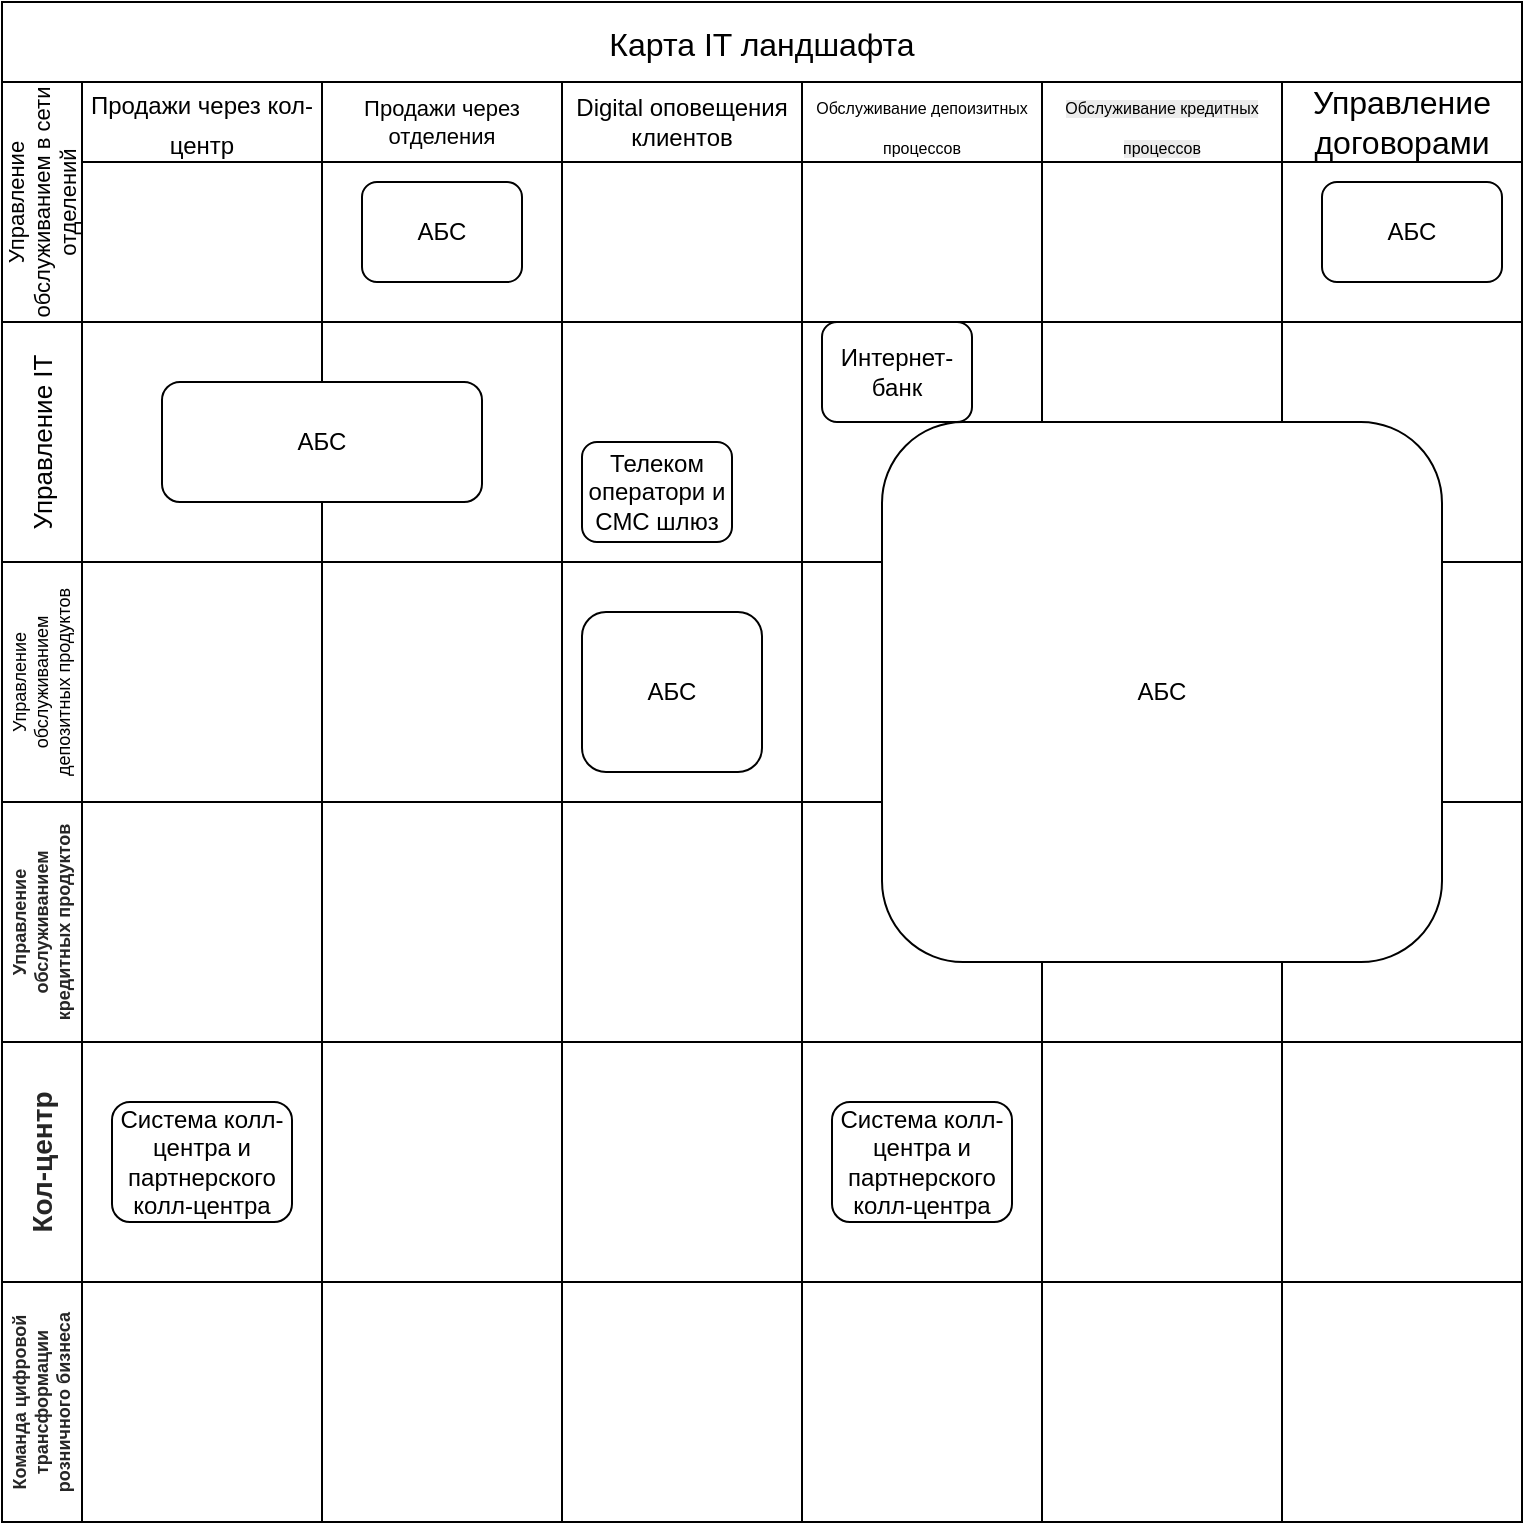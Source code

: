 <mxfile version="28.2.5">
  <diagram name="Page-1" id="bYYrPaIazVaOxOsgDP2t">
    <mxGraphModel dx="1234" dy="790" grid="1" gridSize="10" guides="1" tooltips="1" connect="1" arrows="1" fold="1" page="1" pageScale="1" pageWidth="850" pageHeight="1100" math="0" shadow="0">
      <root>
        <mxCell id="0" />
        <mxCell id="1" parent="0" />
        <mxCell id="tSm57p85NiVRZvMlqGjC-77" value="Карта IT ландшафта" style="shape=table;childLayout=tableLayout;startSize=40;collapsible=0;recursiveResize=0;expand=0;fontSize=16;" vertex="1" parent="1">
          <mxGeometry x="270" y="220" width="760" height="760" as="geometry" />
        </mxCell>
        <mxCell id="tSm57p85NiVRZvMlqGjC-78" value="Управление обслуживанием в сети отделений" style="shape=tableRow;horizontal=0;swimlaneHead=0;swimlaneBody=0;top=0;left=0;strokeColor=inherit;bottom=0;right=0;dropTarget=0;fontStyle=0;fillColor=none;points=[[0,0.5],[1,0.5]];portConstraint=eastwest;startSize=40;collapsible=0;recursiveResize=0;expand=0;fontSize=11;html=1;whiteSpace=wrap;" vertex="1" parent="tSm57p85NiVRZvMlqGjC-77">
          <mxGeometry y="40" width="760" height="120" as="geometry" />
        </mxCell>
        <mxCell id="tSm57p85NiVRZvMlqGjC-79" value="&lt;font style=&quot;font-size: 12px;&quot;&gt;Продажи через кол-центр&lt;/font&gt;" style="swimlane;swimlaneHead=0;swimlaneBody=0;fontStyle=0;strokeColor=inherit;connectable=0;fillColor=none;startSize=40;collapsible=0;recursiveResize=0;expand=0;fontSize=16;html=1;whiteSpace=wrap;" vertex="1" parent="tSm57p85NiVRZvMlqGjC-78">
          <mxGeometry x="40" width="120" height="120" as="geometry">
            <mxRectangle width="120" height="120" as="alternateBounds" />
          </mxGeometry>
        </mxCell>
        <mxCell id="tSm57p85NiVRZvMlqGjC-80" value="Продажи через отделения" style="swimlane;swimlaneHead=0;swimlaneBody=0;fontStyle=0;strokeColor=inherit;connectable=0;fillColor=none;startSize=40;collapsible=0;recursiveResize=0;expand=0;fontSize=11;html=1;whiteSpace=wrap;" vertex="1" parent="tSm57p85NiVRZvMlqGjC-78">
          <mxGeometry x="160" width="120" height="120" as="geometry">
            <mxRectangle width="120" height="120" as="alternateBounds" />
          </mxGeometry>
        </mxCell>
        <mxCell id="tSm57p85NiVRZvMlqGjC-150" value="АБС" style="rounded=1;whiteSpace=wrap;html=1;" vertex="1" parent="tSm57p85NiVRZvMlqGjC-80">
          <mxGeometry x="20" y="50" width="80" height="50" as="geometry" />
        </mxCell>
        <mxCell id="tSm57p85NiVRZvMlqGjC-81" value="Digital оповещения клиентов" style="swimlane;swimlaneHead=0;swimlaneBody=0;fontStyle=0;strokeColor=inherit;connectable=0;fillColor=none;startSize=40;collapsible=0;recursiveResize=0;expand=0;fontSize=12;html=1;whiteSpace=wrap;" vertex="1" parent="tSm57p85NiVRZvMlqGjC-78">
          <mxGeometry x="280" width="120" height="120" as="geometry">
            <mxRectangle width="120" height="120" as="alternateBounds" />
          </mxGeometry>
        </mxCell>
        <mxCell id="tSm57p85NiVRZvMlqGjC-106" value="&lt;font style=&quot;font-size: 8px;&quot;&gt;Обслуживание депоизитных процессов&lt;/font&gt;" style="swimlane;swimlaneHead=0;swimlaneBody=0;fontStyle=0;strokeColor=inherit;connectable=0;fillColor=none;startSize=40;collapsible=0;recursiveResize=0;expand=0;fontSize=16;html=1;whiteSpace=wrap;" vertex="1" parent="tSm57p85NiVRZvMlqGjC-78">
          <mxGeometry x="400" width="120" height="120" as="geometry">
            <mxRectangle width="120" height="120" as="alternateBounds" />
          </mxGeometry>
        </mxCell>
        <mxCell id="tSm57p85NiVRZvMlqGjC-135" value="&lt;span style=&quot;color: rgb(0, 0, 0); font-family: Helvetica; font-size: 8px; font-style: normal; font-variant-ligatures: normal; font-variant-caps: normal; font-weight: 400; letter-spacing: normal; orphans: 2; text-align: center; text-indent: 0px; text-transform: none; widows: 2; word-spacing: 0px; -webkit-text-stroke-width: 0px; white-space: normal; background-color: rgb(236, 236, 236); text-decoration-thickness: initial; text-decoration-style: initial; text-decoration-color: initial; float: none; display: inline !important;&quot;&gt;Обслуживание кредитных процессов&lt;/span&gt;" style="swimlane;swimlaneHead=0;swimlaneBody=0;fontStyle=0;strokeColor=inherit;connectable=0;fillColor=none;startSize=40;collapsible=0;recursiveResize=0;expand=0;fontSize=16;html=1;whiteSpace=wrap;" vertex="1" parent="tSm57p85NiVRZvMlqGjC-78">
          <mxGeometry x="520" width="120" height="120" as="geometry">
            <mxRectangle width="120" height="120" as="alternateBounds" />
          </mxGeometry>
        </mxCell>
        <mxCell id="tSm57p85NiVRZvMlqGjC-129" value="Управление договорами" style="swimlane;swimlaneHead=0;swimlaneBody=0;fontStyle=0;strokeColor=inherit;connectable=0;fillColor=none;startSize=40;collapsible=0;recursiveResize=0;expand=0;fontSize=16;html=1;whiteSpace=wrap;" vertex="1" parent="tSm57p85NiVRZvMlqGjC-78">
          <mxGeometry x="640" width="120" height="120" as="geometry">
            <mxRectangle width="120" height="120" as="alternateBounds" />
          </mxGeometry>
        </mxCell>
        <mxCell id="tSm57p85NiVRZvMlqGjC-151" value="АБС" style="rounded=1;whiteSpace=wrap;html=1;" vertex="1" parent="tSm57p85NiVRZvMlqGjC-129">
          <mxGeometry x="20" y="50" width="90" height="50" as="geometry" />
        </mxCell>
        <mxCell id="tSm57p85NiVRZvMlqGjC-82" value="Управление IT" style="shape=tableRow;horizontal=0;swimlaneHead=0;swimlaneBody=0;top=0;left=0;strokeColor=inherit;bottom=0;right=0;dropTarget=0;fontStyle=0;fillColor=none;points=[[0,0.5],[1,0.5]];portConstraint=eastwest;startSize=40;collapsible=0;recursiveResize=0;expand=0;fontSize=13;html=1;whiteSpace=wrap;" vertex="1" parent="tSm57p85NiVRZvMlqGjC-77">
          <mxGeometry y="160" width="760" height="120" as="geometry" />
        </mxCell>
        <mxCell id="tSm57p85NiVRZvMlqGjC-83" value="" style="swimlane;swimlaneHead=0;swimlaneBody=0;fontStyle=0;connectable=0;strokeColor=inherit;fillColor=none;startSize=0;collapsible=0;recursiveResize=0;expand=0;fontSize=16;" vertex="1" parent="tSm57p85NiVRZvMlqGjC-82">
          <mxGeometry x="40" width="120" height="120" as="geometry">
            <mxRectangle width="120" height="120" as="alternateBounds" />
          </mxGeometry>
        </mxCell>
        <mxCell id="tSm57p85NiVRZvMlqGjC-84" value="" style="swimlane;swimlaneHead=0;swimlaneBody=0;fontStyle=0;connectable=0;strokeColor=inherit;fillColor=none;startSize=0;collapsible=0;recursiveResize=0;expand=0;fontSize=16;" vertex="1" parent="tSm57p85NiVRZvMlqGjC-82">
          <mxGeometry x="160" width="120" height="120" as="geometry">
            <mxRectangle width="120" height="120" as="alternateBounds" />
          </mxGeometry>
        </mxCell>
        <mxCell id="tSm57p85NiVRZvMlqGjC-85" value="" style="swimlane;swimlaneHead=0;swimlaneBody=0;fontStyle=0;connectable=0;strokeColor=inherit;fillColor=none;startSize=0;collapsible=0;recursiveResize=0;expand=0;fontSize=16;" vertex="1" parent="tSm57p85NiVRZvMlqGjC-82">
          <mxGeometry x="280" width="120" height="120" as="geometry">
            <mxRectangle width="120" height="120" as="alternateBounds" />
          </mxGeometry>
        </mxCell>
        <mxCell id="tSm57p85NiVRZvMlqGjC-144" style="swimlane;swimlaneHead=0;swimlaneBody=0;fontStyle=0;connectable=0;strokeColor=inherit;fillColor=none;startSize=0;collapsible=0;recursiveResize=0;expand=0;fontSize=16;" vertex="1" parent="tSm57p85NiVRZvMlqGjC-85">
          <mxGeometry x="-10" y="10" width="120" height="120" as="geometry">
            <mxRectangle width="120" height="120" as="alternateBounds" />
          </mxGeometry>
        </mxCell>
        <mxCell id="tSm57p85NiVRZvMlqGjC-145" value="Телеком оператори и СМС шлюз" style="rounded=1;whiteSpace=wrap;html=1;" vertex="1" parent="tSm57p85NiVRZvMlqGjC-144">
          <mxGeometry x="20" y="50" width="75" height="50" as="geometry" />
        </mxCell>
        <mxCell id="tSm57p85NiVRZvMlqGjC-107" style="swimlane;swimlaneHead=0;swimlaneBody=0;fontStyle=0;connectable=0;strokeColor=inherit;fillColor=none;startSize=0;collapsible=0;recursiveResize=0;expand=0;fontSize=16;" vertex="1" parent="tSm57p85NiVRZvMlqGjC-82">
          <mxGeometry x="400" width="120" height="120" as="geometry">
            <mxRectangle width="120" height="120" as="alternateBounds" />
          </mxGeometry>
        </mxCell>
        <mxCell id="tSm57p85NiVRZvMlqGjC-152" value="Интернет-банк" style="rounded=1;whiteSpace=wrap;html=1;" vertex="1" parent="tSm57p85NiVRZvMlqGjC-107">
          <mxGeometry x="10" width="75" height="50" as="geometry" />
        </mxCell>
        <mxCell id="tSm57p85NiVRZvMlqGjC-136" style="swimlane;swimlaneHead=0;swimlaneBody=0;fontStyle=0;connectable=0;strokeColor=inherit;fillColor=none;startSize=0;collapsible=0;recursiveResize=0;expand=0;fontSize=16;" vertex="1" parent="tSm57p85NiVRZvMlqGjC-82">
          <mxGeometry x="520" width="120" height="120" as="geometry">
            <mxRectangle width="120" height="120" as="alternateBounds" />
          </mxGeometry>
        </mxCell>
        <mxCell id="tSm57p85NiVRZvMlqGjC-130" style="swimlane;swimlaneHead=0;swimlaneBody=0;fontStyle=0;connectable=0;strokeColor=inherit;fillColor=none;startSize=0;collapsible=0;recursiveResize=0;expand=0;fontSize=16;" vertex="1" parent="tSm57p85NiVRZvMlqGjC-82">
          <mxGeometry x="640" width="120" height="120" as="geometry">
            <mxRectangle width="120" height="120" as="alternateBounds" />
          </mxGeometry>
        </mxCell>
        <mxCell id="tSm57p85NiVRZvMlqGjC-86" value="Управление обслуживанием депозитных продуктов" style="shape=tableRow;horizontal=0;swimlaneHead=0;swimlaneBody=0;top=0;left=0;strokeColor=inherit;bottom=0;right=0;dropTarget=0;fontStyle=0;fillColor=none;points=[[0,0.5],[1,0.5]];portConstraint=eastwest;startSize=40;collapsible=0;recursiveResize=0;expand=0;fontSize=9;html=1;whiteSpace=wrap;" vertex="1" parent="tSm57p85NiVRZvMlqGjC-77">
          <mxGeometry y="280" width="760" height="120" as="geometry" />
        </mxCell>
        <mxCell id="tSm57p85NiVRZvMlqGjC-87" value="" style="swimlane;swimlaneHead=0;swimlaneBody=0;fontStyle=0;connectable=0;strokeColor=inherit;fillColor=none;startSize=0;collapsible=0;recursiveResize=0;expand=0;fontSize=16;" vertex="1" parent="tSm57p85NiVRZvMlqGjC-86">
          <mxGeometry x="40" width="120" height="120" as="geometry">
            <mxRectangle width="120" height="120" as="alternateBounds" />
          </mxGeometry>
        </mxCell>
        <mxCell id="tSm57p85NiVRZvMlqGjC-146" style="swimlane;swimlaneHead=0;swimlaneBody=0;fontStyle=0;connectable=0;strokeColor=inherit;fillColor=none;startSize=0;collapsible=0;recursiveResize=0;expand=0;fontSize=16;" vertex="1" parent="tSm57p85NiVRZvMlqGjC-87">
          <mxGeometry y="-10" width="120" height="120" as="geometry">
            <mxRectangle width="120" height="120" as="alternateBounds" />
          </mxGeometry>
        </mxCell>
        <mxCell id="tSm57p85NiVRZvMlqGjC-147" value="АБС" style="rounded=1;whiteSpace=wrap;html=1;" vertex="1" parent="tSm57p85NiVRZvMlqGjC-146">
          <mxGeometry x="40" y="-80" width="160" height="60" as="geometry" />
        </mxCell>
        <mxCell id="tSm57p85NiVRZvMlqGjC-88" value="" style="swimlane;swimlaneHead=0;swimlaneBody=0;fontStyle=0;connectable=0;strokeColor=inherit;fillColor=none;startSize=0;collapsible=0;recursiveResize=0;expand=0;fontSize=16;" vertex="1" parent="tSm57p85NiVRZvMlqGjC-86">
          <mxGeometry x="160" width="120" height="120" as="geometry">
            <mxRectangle width="120" height="120" as="alternateBounds" />
          </mxGeometry>
        </mxCell>
        <mxCell id="tSm57p85NiVRZvMlqGjC-89" value="" style="swimlane;swimlaneHead=0;swimlaneBody=0;fontStyle=0;connectable=0;strokeColor=inherit;fillColor=none;startSize=0;collapsible=0;recursiveResize=0;expand=0;fontSize=16;" vertex="1" parent="tSm57p85NiVRZvMlqGjC-86">
          <mxGeometry x="280" width="120" height="120" as="geometry">
            <mxRectangle width="120" height="120" as="alternateBounds" />
          </mxGeometry>
        </mxCell>
        <mxCell id="tSm57p85NiVRZvMlqGjC-153" value="АБС" style="rounded=1;whiteSpace=wrap;html=1;" vertex="1" parent="tSm57p85NiVRZvMlqGjC-89">
          <mxGeometry x="10" y="25" width="90" height="80" as="geometry" />
        </mxCell>
        <mxCell id="tSm57p85NiVRZvMlqGjC-108" style="swimlane;swimlaneHead=0;swimlaneBody=0;fontStyle=0;connectable=0;strokeColor=inherit;fillColor=none;startSize=0;collapsible=0;recursiveResize=0;expand=0;fontSize=16;" vertex="1" parent="tSm57p85NiVRZvMlqGjC-86">
          <mxGeometry x="400" width="120" height="120" as="geometry">
            <mxRectangle width="120" height="120" as="alternateBounds" />
          </mxGeometry>
        </mxCell>
        <mxCell id="tSm57p85NiVRZvMlqGjC-137" style="swimlane;swimlaneHead=0;swimlaneBody=0;fontStyle=0;connectable=0;strokeColor=inherit;fillColor=none;startSize=0;collapsible=0;recursiveResize=0;expand=0;fontSize=16;" vertex="1" parent="tSm57p85NiVRZvMlqGjC-86">
          <mxGeometry x="520" width="120" height="120" as="geometry">
            <mxRectangle width="120" height="120" as="alternateBounds" />
          </mxGeometry>
        </mxCell>
        <mxCell id="tSm57p85NiVRZvMlqGjC-148" value="АБС" style="rounded=1;whiteSpace=wrap;html=1;" vertex="1" parent="tSm57p85NiVRZvMlqGjC-137">
          <mxGeometry x="-80" y="-70" width="280" height="270" as="geometry" />
        </mxCell>
        <mxCell id="tSm57p85NiVRZvMlqGjC-131" style="swimlane;swimlaneHead=0;swimlaneBody=0;fontStyle=0;connectable=0;strokeColor=inherit;fillColor=none;startSize=0;collapsible=0;recursiveResize=0;expand=0;fontSize=16;" vertex="1" parent="tSm57p85NiVRZvMlqGjC-86">
          <mxGeometry x="640" width="120" height="120" as="geometry">
            <mxRectangle width="120" height="120" as="alternateBounds" />
          </mxGeometry>
        </mxCell>
        <mxCell id="tSm57p85NiVRZvMlqGjC-114" value="&lt;strong style=&quot;box-sizing: inherit; color: rgba(0, 0, 0, 0.85); font-family: &amp;quot;YS Text&amp;quot;, sans-serif; text-align: left; white-space-collapse: preserve-breaks; background-color: rgb(255, 255, 255);&quot;&gt;&lt;font&gt;Управление обслуживанием кредитных продуктов&lt;/font&gt;&lt;/strong&gt;" style="shape=tableRow;horizontal=0;swimlaneHead=0;swimlaneBody=0;top=0;left=0;strokeColor=inherit;bottom=0;right=0;dropTarget=0;fontStyle=0;fillColor=none;points=[[0,0.5],[1,0.5]];portConstraint=eastwest;startSize=40;collapsible=0;recursiveResize=0;expand=0;fontSize=9;html=1;whiteSpace=wrap;" vertex="1" parent="tSm57p85NiVRZvMlqGjC-77">
          <mxGeometry y="400" width="760" height="120" as="geometry" />
        </mxCell>
        <mxCell id="tSm57p85NiVRZvMlqGjC-115" style="swimlane;swimlaneHead=0;swimlaneBody=0;fontStyle=0;connectable=0;strokeColor=inherit;fillColor=none;startSize=0;collapsible=0;recursiveResize=0;expand=0;fontSize=16;" vertex="1" parent="tSm57p85NiVRZvMlqGjC-114">
          <mxGeometry x="40" width="120" height="120" as="geometry">
            <mxRectangle width="120" height="120" as="alternateBounds" />
          </mxGeometry>
        </mxCell>
        <mxCell id="tSm57p85NiVRZvMlqGjC-116" style="swimlane;swimlaneHead=0;swimlaneBody=0;fontStyle=0;connectable=0;strokeColor=inherit;fillColor=none;startSize=0;collapsible=0;recursiveResize=0;expand=0;fontSize=16;" vertex="1" parent="tSm57p85NiVRZvMlqGjC-114">
          <mxGeometry x="160" width="120" height="120" as="geometry">
            <mxRectangle width="120" height="120" as="alternateBounds" />
          </mxGeometry>
        </mxCell>
        <mxCell id="tSm57p85NiVRZvMlqGjC-117" style="swimlane;swimlaneHead=0;swimlaneBody=0;fontStyle=0;connectable=0;strokeColor=inherit;fillColor=none;startSize=0;collapsible=0;recursiveResize=0;expand=0;fontSize=16;" vertex="1" parent="tSm57p85NiVRZvMlqGjC-114">
          <mxGeometry x="280" width="120" height="120" as="geometry">
            <mxRectangle width="120" height="120" as="alternateBounds" />
          </mxGeometry>
        </mxCell>
        <mxCell id="tSm57p85NiVRZvMlqGjC-118" style="swimlane;swimlaneHead=0;swimlaneBody=0;fontStyle=0;connectable=0;strokeColor=inherit;fillColor=none;startSize=0;collapsible=0;recursiveResize=0;expand=0;fontSize=16;" vertex="1" parent="tSm57p85NiVRZvMlqGjC-114">
          <mxGeometry x="400" width="120" height="120" as="geometry">
            <mxRectangle width="120" height="120" as="alternateBounds" />
          </mxGeometry>
        </mxCell>
        <mxCell id="tSm57p85NiVRZvMlqGjC-138" style="swimlane;swimlaneHead=0;swimlaneBody=0;fontStyle=0;connectable=0;strokeColor=inherit;fillColor=none;startSize=0;collapsible=0;recursiveResize=0;expand=0;fontSize=16;" vertex="1" parent="tSm57p85NiVRZvMlqGjC-114">
          <mxGeometry x="520" width="120" height="120" as="geometry">
            <mxRectangle width="120" height="120" as="alternateBounds" />
          </mxGeometry>
        </mxCell>
        <mxCell id="tSm57p85NiVRZvMlqGjC-132" style="swimlane;swimlaneHead=0;swimlaneBody=0;fontStyle=0;connectable=0;strokeColor=inherit;fillColor=none;startSize=0;collapsible=0;recursiveResize=0;expand=0;fontSize=16;" vertex="1" parent="tSm57p85NiVRZvMlqGjC-114">
          <mxGeometry x="640" width="120" height="120" as="geometry">
            <mxRectangle width="120" height="120" as="alternateBounds" />
          </mxGeometry>
        </mxCell>
        <mxCell id="tSm57p85NiVRZvMlqGjC-119" value="&lt;strong style=&quot;box-sizing: inherit; color: rgba(0, 0, 0, 0.85); font-family: &amp;quot;YS Text&amp;quot;, sans-serif; text-align: left; white-space-collapse: preserve-breaks; background-color: rgb(255, 255, 255);&quot;&gt;&lt;font style=&quot;font-size: 14px;&quot;&gt;Кол-центр&lt;/font&gt;&lt;/strong&gt;" style="shape=tableRow;horizontal=0;swimlaneHead=0;swimlaneBody=0;top=0;left=0;strokeColor=inherit;bottom=0;right=0;dropTarget=0;fontStyle=0;fillColor=none;points=[[0,0.5],[1,0.5]];portConstraint=eastwest;startSize=40;collapsible=0;recursiveResize=0;expand=0;fontSize=9;html=1;whiteSpace=wrap;" vertex="1" parent="tSm57p85NiVRZvMlqGjC-77">
          <mxGeometry y="520" width="760" height="120" as="geometry" />
        </mxCell>
        <mxCell id="tSm57p85NiVRZvMlqGjC-120" style="swimlane;swimlaneHead=0;swimlaneBody=0;fontStyle=0;connectable=0;strokeColor=inherit;fillColor=none;startSize=0;collapsible=0;recursiveResize=0;expand=0;fontSize=16;" vertex="1" parent="tSm57p85NiVRZvMlqGjC-119">
          <mxGeometry x="40" width="120" height="120" as="geometry">
            <mxRectangle width="120" height="120" as="alternateBounds" />
          </mxGeometry>
        </mxCell>
        <mxCell id="tSm57p85NiVRZvMlqGjC-141" value="Система колл-центра и партнерского колл-центра" style="rounded=1;whiteSpace=wrap;html=1;" vertex="1" parent="tSm57p85NiVRZvMlqGjC-120">
          <mxGeometry x="15" y="30" width="90" height="60" as="geometry" />
        </mxCell>
        <mxCell id="tSm57p85NiVRZvMlqGjC-121" style="swimlane;swimlaneHead=0;swimlaneBody=0;fontStyle=0;connectable=0;strokeColor=inherit;fillColor=none;startSize=0;collapsible=0;recursiveResize=0;expand=0;fontSize=16;" vertex="1" parent="tSm57p85NiVRZvMlqGjC-119">
          <mxGeometry x="160" width="120" height="120" as="geometry">
            <mxRectangle width="120" height="120" as="alternateBounds" />
          </mxGeometry>
        </mxCell>
        <mxCell id="tSm57p85NiVRZvMlqGjC-122" style="swimlane;swimlaneHead=0;swimlaneBody=0;fontStyle=0;connectable=0;strokeColor=inherit;fillColor=none;startSize=0;collapsible=0;recursiveResize=0;expand=0;fontSize=16;" vertex="1" parent="tSm57p85NiVRZvMlqGjC-119">
          <mxGeometry x="280" width="120" height="120" as="geometry">
            <mxRectangle width="120" height="120" as="alternateBounds" />
          </mxGeometry>
        </mxCell>
        <mxCell id="tSm57p85NiVRZvMlqGjC-123" style="swimlane;swimlaneHead=0;swimlaneBody=0;fontStyle=0;connectable=0;strokeColor=inherit;fillColor=none;startSize=0;collapsible=0;recursiveResize=0;expand=0;fontSize=16;" vertex="1" parent="tSm57p85NiVRZvMlqGjC-119">
          <mxGeometry x="400" width="120" height="120" as="geometry">
            <mxRectangle width="120" height="120" as="alternateBounds" />
          </mxGeometry>
        </mxCell>
        <mxCell id="tSm57p85NiVRZvMlqGjC-142" style="swimlane;swimlaneHead=0;swimlaneBody=0;fontStyle=0;connectable=0;strokeColor=inherit;fillColor=none;startSize=0;collapsible=0;recursiveResize=0;expand=0;fontSize=16;" vertex="1" parent="tSm57p85NiVRZvMlqGjC-123">
          <mxGeometry width="120" height="120" as="geometry">
            <mxRectangle width="120" height="120" as="alternateBounds" />
          </mxGeometry>
        </mxCell>
        <mxCell id="tSm57p85NiVRZvMlqGjC-143" value="Система колл-центра и партнерского колл-центра" style="rounded=1;whiteSpace=wrap;html=1;" vertex="1" parent="tSm57p85NiVRZvMlqGjC-142">
          <mxGeometry x="15" y="30" width="90" height="60" as="geometry" />
        </mxCell>
        <mxCell id="tSm57p85NiVRZvMlqGjC-139" style="swimlane;swimlaneHead=0;swimlaneBody=0;fontStyle=0;connectable=0;strokeColor=inherit;fillColor=none;startSize=0;collapsible=0;recursiveResize=0;expand=0;fontSize=16;" vertex="1" parent="tSm57p85NiVRZvMlqGjC-119">
          <mxGeometry x="520" width="120" height="120" as="geometry">
            <mxRectangle width="120" height="120" as="alternateBounds" />
          </mxGeometry>
        </mxCell>
        <mxCell id="tSm57p85NiVRZvMlqGjC-133" style="swimlane;swimlaneHead=0;swimlaneBody=0;fontStyle=0;connectable=0;strokeColor=inherit;fillColor=none;startSize=0;collapsible=0;recursiveResize=0;expand=0;fontSize=16;" vertex="1" parent="tSm57p85NiVRZvMlqGjC-119">
          <mxGeometry x="640" width="120" height="120" as="geometry">
            <mxRectangle width="120" height="120" as="alternateBounds" />
          </mxGeometry>
        </mxCell>
        <mxCell id="tSm57p85NiVRZvMlqGjC-124" value="&lt;strong style=&quot;box-sizing: inherit; color: rgba(0, 0, 0, 0.85); font-family: &amp;quot;YS Text&amp;quot;, sans-serif; text-align: left; white-space-collapse: preserve-breaks; background-color: rgb(255, 255, 255);&quot;&gt;&lt;font&gt;Команда цифровой трансформации розничного бизнеса&lt;/font&gt;&lt;/strong&gt;" style="shape=tableRow;horizontal=0;swimlaneHead=0;swimlaneBody=0;top=0;left=0;strokeColor=inherit;bottom=0;right=0;dropTarget=0;fontStyle=0;fillColor=none;points=[[0,0.5],[1,0.5]];portConstraint=eastwest;startSize=40;collapsible=0;recursiveResize=0;expand=0;fontSize=9;html=1;whiteSpace=wrap;" vertex="1" parent="tSm57p85NiVRZvMlqGjC-77">
          <mxGeometry y="640" width="760" height="120" as="geometry" />
        </mxCell>
        <mxCell id="tSm57p85NiVRZvMlqGjC-125" style="swimlane;swimlaneHead=0;swimlaneBody=0;fontStyle=0;connectable=0;strokeColor=inherit;fillColor=none;startSize=0;collapsible=0;recursiveResize=0;expand=0;fontSize=16;" vertex="1" parent="tSm57p85NiVRZvMlqGjC-124">
          <mxGeometry x="40" width="120" height="120" as="geometry">
            <mxRectangle width="120" height="120" as="alternateBounds" />
          </mxGeometry>
        </mxCell>
        <mxCell id="tSm57p85NiVRZvMlqGjC-126" style="swimlane;swimlaneHead=0;swimlaneBody=0;fontStyle=0;connectable=0;strokeColor=inherit;fillColor=none;startSize=0;collapsible=0;recursiveResize=0;expand=0;fontSize=16;" vertex="1" parent="tSm57p85NiVRZvMlqGjC-124">
          <mxGeometry x="160" width="120" height="120" as="geometry">
            <mxRectangle width="120" height="120" as="alternateBounds" />
          </mxGeometry>
        </mxCell>
        <mxCell id="tSm57p85NiVRZvMlqGjC-127" style="swimlane;swimlaneHead=0;swimlaneBody=0;fontStyle=0;connectable=0;strokeColor=inherit;fillColor=none;startSize=0;collapsible=0;recursiveResize=0;expand=0;fontSize=16;" vertex="1" parent="tSm57p85NiVRZvMlqGjC-124">
          <mxGeometry x="280" width="120" height="120" as="geometry">
            <mxRectangle width="120" height="120" as="alternateBounds" />
          </mxGeometry>
        </mxCell>
        <mxCell id="tSm57p85NiVRZvMlqGjC-128" style="swimlane;swimlaneHead=0;swimlaneBody=0;fontStyle=0;connectable=0;strokeColor=inherit;fillColor=none;startSize=0;collapsible=0;recursiveResize=0;expand=0;fontSize=16;" vertex="1" parent="tSm57p85NiVRZvMlqGjC-124">
          <mxGeometry x="400" width="120" height="120" as="geometry">
            <mxRectangle width="120" height="120" as="alternateBounds" />
          </mxGeometry>
        </mxCell>
        <mxCell id="tSm57p85NiVRZvMlqGjC-140" style="swimlane;swimlaneHead=0;swimlaneBody=0;fontStyle=0;connectable=0;strokeColor=inherit;fillColor=none;startSize=0;collapsible=0;recursiveResize=0;expand=0;fontSize=16;" vertex="1" parent="tSm57p85NiVRZvMlqGjC-124">
          <mxGeometry x="520" width="120" height="120" as="geometry">
            <mxRectangle width="120" height="120" as="alternateBounds" />
          </mxGeometry>
        </mxCell>
        <mxCell id="tSm57p85NiVRZvMlqGjC-134" style="swimlane;swimlaneHead=0;swimlaneBody=0;fontStyle=0;connectable=0;strokeColor=inherit;fillColor=none;startSize=0;collapsible=0;recursiveResize=0;expand=0;fontSize=16;" vertex="1" parent="tSm57p85NiVRZvMlqGjC-124">
          <mxGeometry x="640" width="120" height="120" as="geometry">
            <mxRectangle width="120" height="120" as="alternateBounds" />
          </mxGeometry>
        </mxCell>
      </root>
    </mxGraphModel>
  </diagram>
</mxfile>
